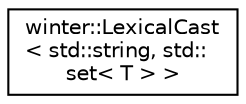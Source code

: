 digraph "类继承关系图"
{
 // LATEX_PDF_SIZE
  edge [fontname="Helvetica",fontsize="10",labelfontname="Helvetica",labelfontsize="10"];
  node [fontname="Helvetica",fontsize="10",shape=record];
  rankdir="LR";
  Node0 [label="winter::LexicalCast\l\< std::string, std::\lset\< T \> \>",height=0.2,width=0.4,color="black", fillcolor="white", style="filled",URL="$classwinter_1_1LexicalCast_3_01std_1_1string_00_01std_1_1set_3_01T_01_4_01_4.html",tooltip="类型转换模板类片特化(YAML String 转换成 std::set<T>)"];
}
